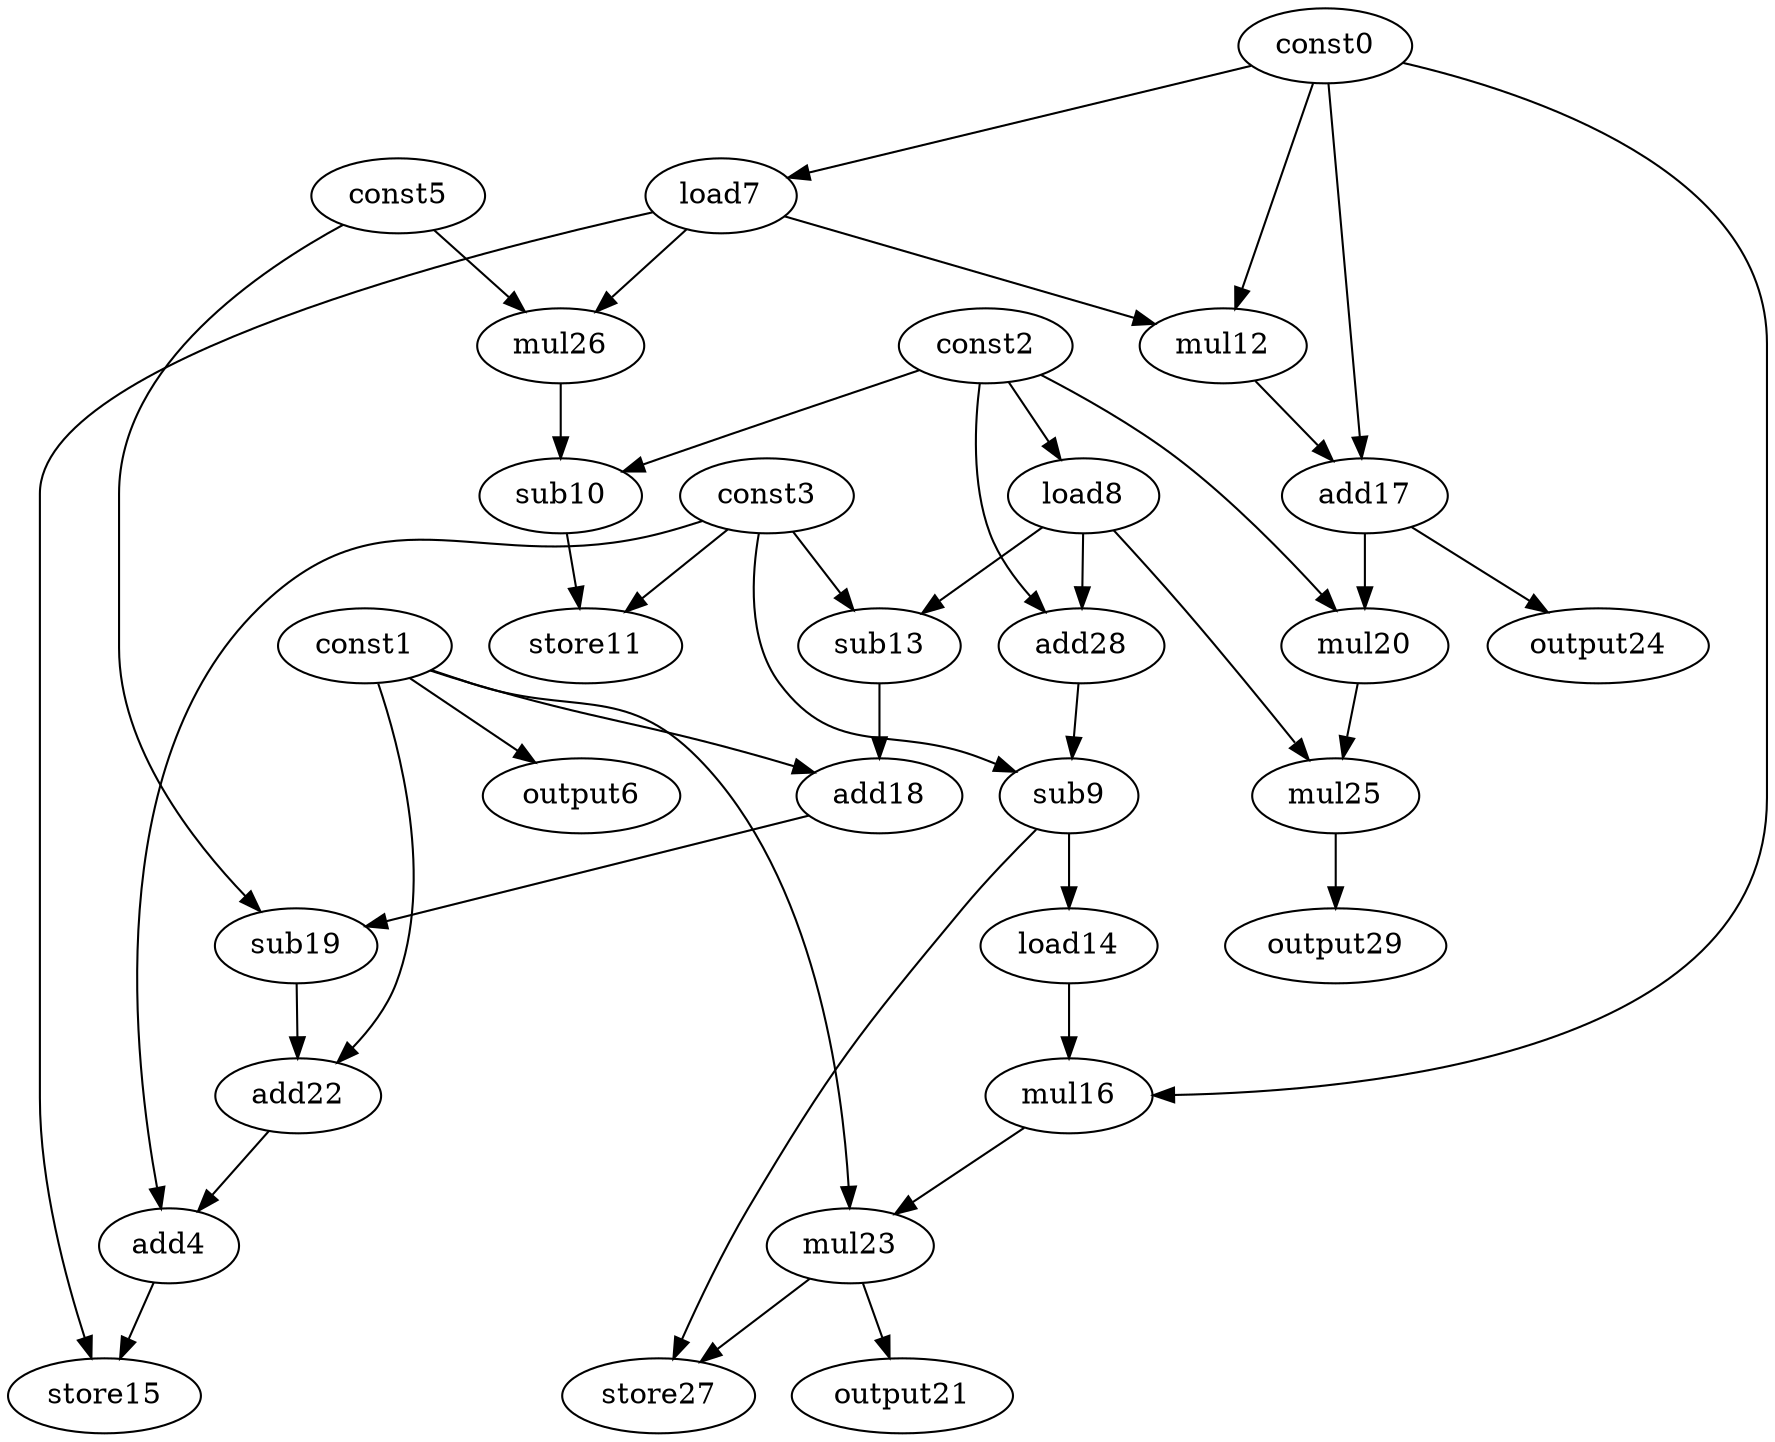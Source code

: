 digraph G { 
const0[opcode=const]; 
const1[opcode=const]; 
const2[opcode=const]; 
const3[opcode=const]; 
add4[opcode=add]; 
const5[opcode=const]; 
output6[opcode=output]; 
load7[opcode=load]; 
load8[opcode=load]; 
sub9[opcode=sub]; 
sub10[opcode=sub]; 
store11[opcode=store]; 
mul12[opcode=mul]; 
sub13[opcode=sub]; 
load14[opcode=load]; 
store15[opcode=store]; 
mul16[opcode=mul]; 
add17[opcode=add]; 
add18[opcode=add]; 
sub19[opcode=sub]; 
mul20[opcode=mul]; 
output21[opcode=output]; 
add22[opcode=add]; 
mul23[opcode=mul]; 
output24[opcode=output]; 
mul25[opcode=mul]; 
mul26[opcode=mul]; 
store27[opcode=store]; 
add28[opcode=add]; 
output29[opcode=output]; 
const1->output6[operand=0];
const0->load7[operand=0];
const2->load8[operand=0];
const0->mul12[operand=0];
load7->mul12[operand=1];
load8->sub13[operand=0];
const3->sub13[operand=1];
const5->mul26[operand=0];
load7->mul26[operand=1];
load8->add28[operand=0];
const2->add28[operand=1];
const3->sub9[operand=0];
add28->sub9[operand=1];
const2->sub10[operand=0];
mul26->sub10[operand=1];
const0->add17[operand=0];
mul12->add17[operand=1];
const1->add18[operand=0];
sub13->add18[operand=1];
sub10->store11[operand=0];
const3->store11[operand=1];
sub9->load14[operand=0];
add18->sub19[operand=0];
const5->sub19[operand=1];
add17->mul20[operand=0];
const2->mul20[operand=1];
add17->output24[operand=0];
const0->mul16[operand=0];
load14->mul16[operand=1];
const1->add22[operand=0];
sub19->add22[operand=1];
load8->mul25[operand=0];
mul20->mul25[operand=1];
const3->add4[operand=0];
add22->add4[operand=1];
mul16->mul23[operand=0];
const1->mul23[operand=1];
mul25->output29[operand=0];
add4->store15[operand=0];
load7->store15[operand=1];
mul23->output21[operand=0];
sub9->store27[operand=0];
mul23->store27[operand=1];
}
